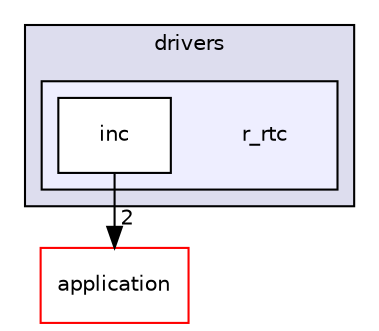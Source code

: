 digraph "r_rtc" {
  compound=true
  node [ fontsize="10", fontname="Helvetica"];
  edge [ labelfontsize="10", labelfontname="Helvetica"];
  subgraph clusterdir_08ce54ab20ebf3a819d624811685620e {
    graph [ bgcolor="#ddddee", pencolor="black", label="drivers" fontname="Helvetica", fontsize="10", URL="dir_08ce54ab20ebf3a819d624811685620e.html"]
  subgraph clusterdir_085dcbabb409c253c21ebcdbe4cfa690 {
    graph [ bgcolor="#eeeeff", pencolor="black", label="" URL="dir_085dcbabb409c253c21ebcdbe4cfa690.html"];
    dir_085dcbabb409c253c21ebcdbe4cfa690 [shape=plaintext label="r_rtc"];
    dir_b894f0f07b0f562705e2d44c81371ba9 [shape=box label="inc" color="black" fillcolor="white" style="filled" URL="dir_b894f0f07b0f562705e2d44c81371ba9.html"];
  }
  }
  dir_eda2a6d705da8f3400ffe9a7dcb90b30 [shape=box label="application" fillcolor="white" style="filled" color="red" URL="dir_eda2a6d705da8f3400ffe9a7dcb90b30.html"];
  dir_b894f0f07b0f562705e2d44c81371ba9->dir_eda2a6d705da8f3400ffe9a7dcb90b30 [headlabel="2", labeldistance=1.5 headhref="dir_000077_000002.html"];
}
